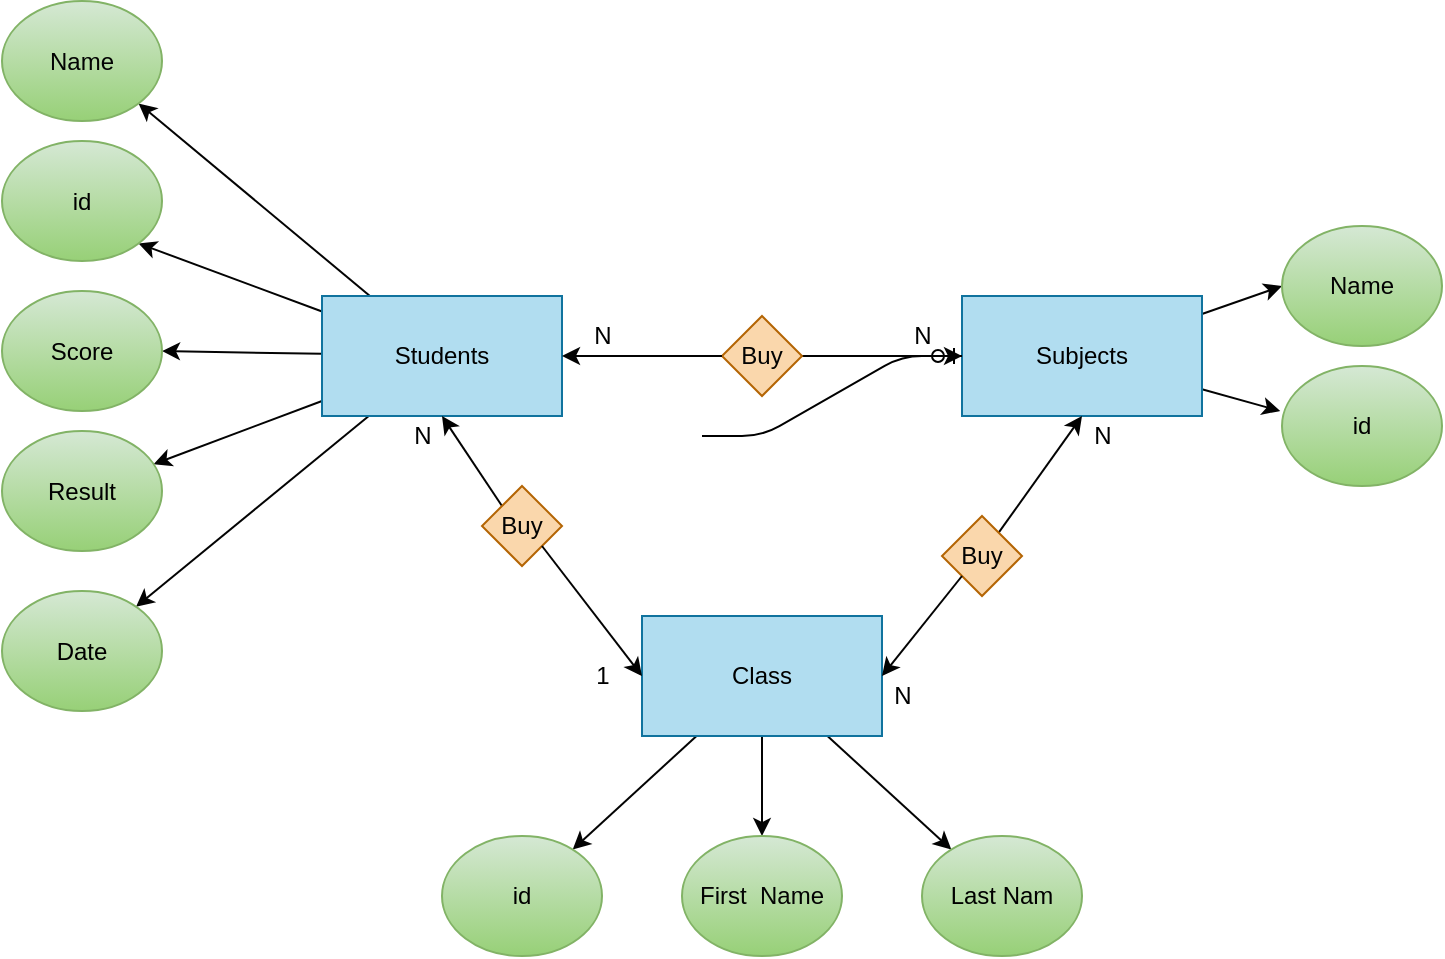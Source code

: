 <mxfile>
    <diagram id="Nj5JHgo-cLUvwHZH4LSf" name="Page-1">
        <mxGraphModel dx="1162" dy="600" grid="1" gridSize="10" guides="1" tooltips="1" connect="1" arrows="1" fold="1" page="1" pageScale="1" pageWidth="850" pageHeight="1100" background="#FFFFFF" math="0" shadow="0">
            <root>
                <mxCell id="0"/>
                <mxCell id="1" parent="0"/>
                <mxCell id="76" style="edgeStyle=none;html=1;entryX=1;entryY=0.5;entryDx=0;entryDy=0;fontColor=#000000;strokeColor=#030303;strokeWidth=1;" edge="1" parent="1" source="2" target="30">
                    <mxGeometry relative="1" as="geometry"/>
                </mxCell>
                <mxCell id="77" style="edgeStyle=none;html=1;entryX=1;entryY=1;entryDx=0;entryDy=0;fontColor=#000000;strokeColor=#030303;strokeWidth=1;" edge="1" parent="1" source="2" target="20">
                    <mxGeometry relative="1" as="geometry"/>
                </mxCell>
                <mxCell id="78" style="edgeStyle=none;html=1;entryX=1;entryY=1;entryDx=0;entryDy=0;fontColor=#000000;strokeColor=#030303;strokeWidth=1;" edge="1" parent="1" source="2" target="19">
                    <mxGeometry relative="1" as="geometry"/>
                </mxCell>
                <mxCell id="79" style="edgeStyle=none;html=1;fontColor=#000000;strokeColor=#030303;strokeWidth=1;" edge="1" parent="1" source="2" target="71">
                    <mxGeometry relative="1" as="geometry"/>
                </mxCell>
                <mxCell id="80" style="edgeStyle=none;html=1;fontColor=#000000;strokeColor=#030303;strokeWidth=1;" edge="1" parent="1" source="2" target="75">
                    <mxGeometry relative="1" as="geometry"/>
                </mxCell>
                <mxCell id="2" value="Students" style="rounded=0;whiteSpace=wrap;html=1;fillColor=#b1ddf0;strokeColor=#10739e;strokeWidth=1;fontColor=#000000;" vertex="1" parent="1">
                    <mxGeometry x="200" y="180" width="120" height="60" as="geometry"/>
                </mxCell>
                <mxCell id="69" style="edgeStyle=none;html=1;entryX=0;entryY=0.5;entryDx=0;entryDy=0;fontColor=#000000;strokeColor=#030303;strokeWidth=1;" edge="1" parent="1" source="8" target="28">
                    <mxGeometry relative="1" as="geometry"/>
                </mxCell>
                <mxCell id="70" style="edgeStyle=none;html=1;entryX=-0.011;entryY=0.375;entryDx=0;entryDy=0;entryPerimeter=0;fontColor=#000000;strokeColor=#030303;strokeWidth=1;" edge="1" parent="1" source="8" target="29">
                    <mxGeometry relative="1" as="geometry"/>
                </mxCell>
                <mxCell id="8" value="Subjects" style="rounded=0;whiteSpace=wrap;html=1;strokeWidth=1;fillColor=#b1ddf0;strokeColor=#10739e;fontColor=#000000;" vertex="1" parent="1">
                    <mxGeometry x="520" y="180" width="120" height="60" as="geometry"/>
                </mxCell>
                <mxCell id="66" style="edgeStyle=none;html=1;fontColor=#000000;strokeColor=#030303;strokeWidth=1;" edge="1" parent="1" source="9" target="27">
                    <mxGeometry relative="1" as="geometry"/>
                </mxCell>
                <mxCell id="67" style="edgeStyle=none;html=1;entryX=0.5;entryY=0;entryDx=0;entryDy=0;fontColor=#000000;strokeColor=#030303;strokeWidth=1;" edge="1" parent="1" source="9" target="26">
                    <mxGeometry relative="1" as="geometry"/>
                </mxCell>
                <mxCell id="68" style="edgeStyle=none;html=1;fontColor=#000000;strokeColor=#030303;strokeWidth=1;" edge="1" parent="1" source="9" target="25">
                    <mxGeometry relative="1" as="geometry"/>
                </mxCell>
                <mxCell id="9" value="Class" style="rounded=0;whiteSpace=wrap;html=1;strokeWidth=1;fillColor=#b1ddf0;strokeColor=#10739e;fontColor=#000000;" vertex="1" parent="1">
                    <mxGeometry x="360" y="340" width="120" height="60" as="geometry"/>
                </mxCell>
                <mxCell id="15" value="" style="edgeStyle=entityRelationEdgeStyle;fontSize=12;html=1;endArrow=ERzeroToOne;endFill=1;" edge="1" parent="1">
                    <mxGeometry width="100" height="100" relative="1" as="geometry">
                        <mxPoint x="390" y="250" as="sourcePoint"/>
                        <mxPoint x="520" y="210" as="targetPoint"/>
                    </mxGeometry>
                </mxCell>
                <mxCell id="19" value="&lt;font color=&quot;#030303&quot;&gt;Name&lt;/font&gt;" style="ellipse;whiteSpace=wrap;html=1;strokeWidth=1;fillColor=#d5e8d4;gradientColor=#97d077;strokeColor=#82b366;" vertex="1" parent="1">
                    <mxGeometry x="40" y="32.5" width="80" height="60" as="geometry"/>
                </mxCell>
                <mxCell id="20" value="&lt;font color=&quot;#000000&quot;&gt;id&lt;/font&gt;" style="ellipse;whiteSpace=wrap;html=1;strokeWidth=1;fillColor=#d5e8d4;gradientColor=#97d077;strokeColor=#82b366;" vertex="1" parent="1">
                    <mxGeometry x="40" y="102.5" width="80" height="60" as="geometry"/>
                </mxCell>
                <mxCell id="25" value="&lt;font color=&quot;#000000&quot;&gt;Last Nam&lt;/font&gt;" style="ellipse;whiteSpace=wrap;html=1;strokeWidth=1;fillColor=#d5e8d4;gradientColor=#97d077;strokeColor=#82b366;" vertex="1" parent="1">
                    <mxGeometry x="500" y="450" width="80" height="60" as="geometry"/>
                </mxCell>
                <mxCell id="26" value="&lt;font color=&quot;#030303&quot;&gt;First&amp;nbsp; Name&lt;/font&gt;" style="ellipse;whiteSpace=wrap;html=1;strokeWidth=1;fillColor=#d5e8d4;gradientColor=#97d077;strokeColor=#82b366;" vertex="1" parent="1">
                    <mxGeometry x="380" y="450" width="80" height="60" as="geometry"/>
                </mxCell>
                <mxCell id="27" value="&lt;font color=&quot;#000000&quot;&gt;id&lt;/font&gt;" style="ellipse;whiteSpace=wrap;html=1;strokeWidth=1;fillColor=#d5e8d4;gradientColor=#97d077;strokeColor=#82b366;" vertex="1" parent="1">
                    <mxGeometry x="260" y="450" width="80" height="60" as="geometry"/>
                </mxCell>
                <mxCell id="28" value="&lt;font color=&quot;#030303&quot;&gt;Name&lt;/font&gt;" style="ellipse;whiteSpace=wrap;html=1;strokeWidth=1;fillColor=#d5e8d4;gradientColor=#97d077;strokeColor=#82b366;" vertex="1" parent="1">
                    <mxGeometry x="680" y="145" width="80" height="60" as="geometry"/>
                </mxCell>
                <mxCell id="29" value="&lt;font color=&quot;#000000&quot;&gt;id&lt;/font&gt;" style="ellipse;whiteSpace=wrap;html=1;strokeWidth=1;fillColor=#d5e8d4;gradientColor=#97d077;strokeColor=#82b366;" vertex="1" parent="1">
                    <mxGeometry x="680" y="215" width="80" height="60" as="geometry"/>
                </mxCell>
                <mxCell id="30" value="&lt;font color=&quot;#000000&quot;&gt;Score&lt;/font&gt;" style="ellipse;whiteSpace=wrap;html=1;strokeWidth=1;fillColor=#d5e8d4;gradientColor=#97d077;strokeColor=#82b366;" vertex="1" parent="1">
                    <mxGeometry x="40" y="177.5" width="80" height="60" as="geometry"/>
                </mxCell>
                <mxCell id="51" value="" style="endArrow=classic;startArrow=none;html=1;fontColor=#000000;strokeColor=#030303;strokeWidth=1;exitX=0;exitY=0;exitDx=0;exitDy=0;entryX=0.5;entryY=1;entryDx=0;entryDy=0;" edge="1" parent="1" source="17" target="2">
                    <mxGeometry width="50" height="50" relative="1" as="geometry">
                        <mxPoint x="380" y="280" as="sourcePoint"/>
                        <mxPoint x="430" y="230" as="targetPoint"/>
                    </mxGeometry>
                </mxCell>
                <mxCell id="17" value="&lt;font color=&quot;#030303&quot;&gt;Buy&lt;/font&gt;" style="rhombus;whiteSpace=wrap;html=1;strokeWidth=1;fillColor=#fad7ac;strokeColor=#b46504;" vertex="1" parent="1">
                    <mxGeometry x="280" y="275" width="40" height="40" as="geometry"/>
                </mxCell>
                <mxCell id="52" value="" style="endArrow=none;startArrow=classic;html=1;fontColor=#000000;strokeColor=#030303;strokeWidth=1;exitX=0;exitY=0.5;exitDx=0;exitDy=0;entryX=1;entryY=1;entryDx=0;entryDy=0;" edge="1" parent="1" source="9" target="17">
                    <mxGeometry width="50" height="50" relative="1" as="geometry">
                        <mxPoint x="360" y="370" as="sourcePoint"/>
                        <mxPoint x="260" y="240" as="targetPoint"/>
                    </mxGeometry>
                </mxCell>
                <mxCell id="53" value="" style="endArrow=classic;startArrow=none;html=1;fontColor=#000000;strokeColor=#030303;strokeWidth=1;exitX=1;exitY=0.5;exitDx=0;exitDy=0;" edge="1" parent="1" source="11">
                    <mxGeometry width="50" height="50" relative="1" as="geometry">
                        <mxPoint x="380" y="280" as="sourcePoint"/>
                        <mxPoint x="520" y="210" as="targetPoint"/>
                    </mxGeometry>
                </mxCell>
                <mxCell id="11" value="&lt;font color=&quot;#030303&quot;&gt;Buy&lt;/font&gt;" style="rhombus;whiteSpace=wrap;html=1;strokeWidth=1;fillColor=#fad7ac;strokeColor=#b46504;" vertex="1" parent="1">
                    <mxGeometry x="400" y="190" width="40" height="40" as="geometry"/>
                </mxCell>
                <mxCell id="54" value="" style="endArrow=none;startArrow=classic;html=1;fontColor=#000000;strokeColor=#030303;strokeWidth=1;exitX=1;exitY=0.5;exitDx=0;exitDy=0;" edge="1" parent="1" source="2" target="11">
                    <mxGeometry width="50" height="50" relative="1" as="geometry">
                        <mxPoint x="320" y="210" as="sourcePoint"/>
                        <mxPoint x="520" y="210" as="targetPoint"/>
                    </mxGeometry>
                </mxCell>
                <mxCell id="55" value="" style="endArrow=classic;startArrow=none;html=1;fontColor=#000000;strokeColor=#030303;strokeWidth=1;entryX=0.5;entryY=1;entryDx=0;entryDy=0;" edge="1" parent="1" source="18" target="8">
                    <mxGeometry width="50" height="50" relative="1" as="geometry">
                        <mxPoint x="480" y="370" as="sourcePoint"/>
                        <mxPoint x="530" y="320" as="targetPoint"/>
                    </mxGeometry>
                </mxCell>
                <mxCell id="18" value="&lt;font color=&quot;#030303&quot;&gt;Buy&lt;/font&gt;" style="rhombus;whiteSpace=wrap;html=1;strokeWidth=1;fillColor=#fad7ac;strokeColor=#b46504;" vertex="1" parent="1">
                    <mxGeometry x="510" y="290" width="40" height="40" as="geometry"/>
                </mxCell>
                <mxCell id="56" value="" style="endArrow=none;startArrow=classic;html=1;fontColor=#000000;strokeColor=#030303;strokeWidth=1;entryX=0;entryY=1;entryDx=0;entryDy=0;" edge="1" parent="1" target="18">
                    <mxGeometry width="50" height="50" relative="1" as="geometry">
                        <mxPoint x="480" y="370" as="sourcePoint"/>
                        <mxPoint x="580" y="240" as="targetPoint"/>
                    </mxGeometry>
                </mxCell>
                <mxCell id="57" value="1&lt;br&gt;" style="text;html=1;align=center;verticalAlign=middle;resizable=0;points=[];autosize=1;strokeColor=none;fillColor=none;fontColor=#000000;" vertex="1" parent="1">
                    <mxGeometry x="330" y="360" width="20" height="20" as="geometry"/>
                </mxCell>
                <mxCell id="58" value="N&lt;br&gt;" style="text;html=1;align=center;verticalAlign=middle;resizable=0;points=[];autosize=1;strokeColor=none;fillColor=none;fontColor=#000000;" vertex="1" parent="1">
                    <mxGeometry x="240" y="240" width="20" height="20" as="geometry"/>
                </mxCell>
                <mxCell id="59" value="N&lt;br&gt;" style="text;html=1;align=center;verticalAlign=middle;resizable=0;points=[];autosize=1;strokeColor=none;fillColor=none;fontColor=#000000;" vertex="1" parent="1">
                    <mxGeometry x="330" y="190" width="20" height="20" as="geometry"/>
                </mxCell>
                <mxCell id="60" value="N&lt;br&gt;" style="text;html=1;align=center;verticalAlign=middle;resizable=0;points=[];autosize=1;strokeColor=none;fillColor=none;fontColor=#000000;" vertex="1" parent="1">
                    <mxGeometry x="490" y="190" width="20" height="20" as="geometry"/>
                </mxCell>
                <mxCell id="61" value="N&lt;br&gt;" style="text;html=1;align=center;verticalAlign=middle;resizable=0;points=[];autosize=1;strokeColor=none;fillColor=none;fontColor=#000000;" vertex="1" parent="1">
                    <mxGeometry x="580" y="240" width="20" height="20" as="geometry"/>
                </mxCell>
                <mxCell id="62" value="N&lt;br&gt;" style="text;html=1;align=center;verticalAlign=middle;resizable=0;points=[];autosize=1;strokeColor=none;fillColor=none;fontColor=#000000;" vertex="1" parent="1">
                    <mxGeometry x="480" y="370" width="20" height="20" as="geometry"/>
                </mxCell>
                <mxCell id="71" value="&lt;font color=&quot;#000000&quot;&gt;Result&lt;/font&gt;" style="ellipse;whiteSpace=wrap;html=1;strokeWidth=1;fillColor=#d5e8d4;gradientColor=#97d077;strokeColor=#82b366;" vertex="1" parent="1">
                    <mxGeometry x="40" y="247.5" width="80" height="60" as="geometry"/>
                </mxCell>
                <mxCell id="75" value="&lt;font color=&quot;#000000&quot;&gt;Date&lt;/font&gt;" style="ellipse;whiteSpace=wrap;html=1;strokeWidth=1;fillColor=#d5e8d4;gradientColor=#97d077;strokeColor=#82b366;" vertex="1" parent="1">
                    <mxGeometry x="40" y="327.5" width="80" height="60" as="geometry"/>
                </mxCell>
            </root>
        </mxGraphModel>
    </diagram>
</mxfile>